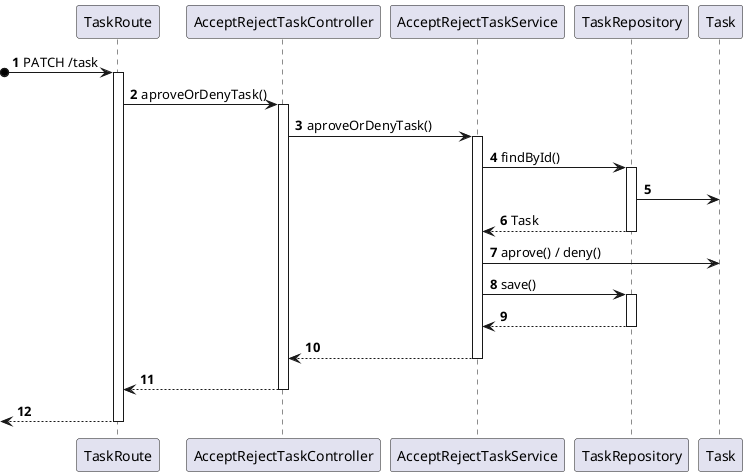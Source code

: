 @startuml ProcessView

autonumber
participant TaskRoute
participant AcceptRejectTaskController
participant AcceptRejectTaskService
participant TaskRepository
participant Task

?o-> TaskRoute : PATCH /task
activate TaskRoute

TaskRoute -> AcceptRejectTaskController : aproveOrDenyTask()
activate AcceptRejectTaskController

AcceptRejectTaskController -> AcceptRejectTaskService : aproveOrDenyTask()
activate AcceptRejectTaskService

AcceptRejectTaskService -> TaskRepository : findById()
activate TaskRepository

TaskRepository -> Task : 

TaskRepository --> AcceptRejectTaskService : Task
deactivate TaskRepository

AcceptRejectTaskService -> Task : aprove() / deny()

AcceptRejectTaskService -> TaskRepository : save()
activate TaskRepository

TaskRepository --> AcceptRejectTaskService
deactivate TaskRepository

AcceptRejectTaskService --> AcceptRejectTaskController : 
deactivate AcceptRejectTaskService

AcceptRejectTaskController --> TaskRoute : 
deactivate AcceptRejectTaskController

<-- TaskRoute : 

deactivate TaskRoute


@enduml
